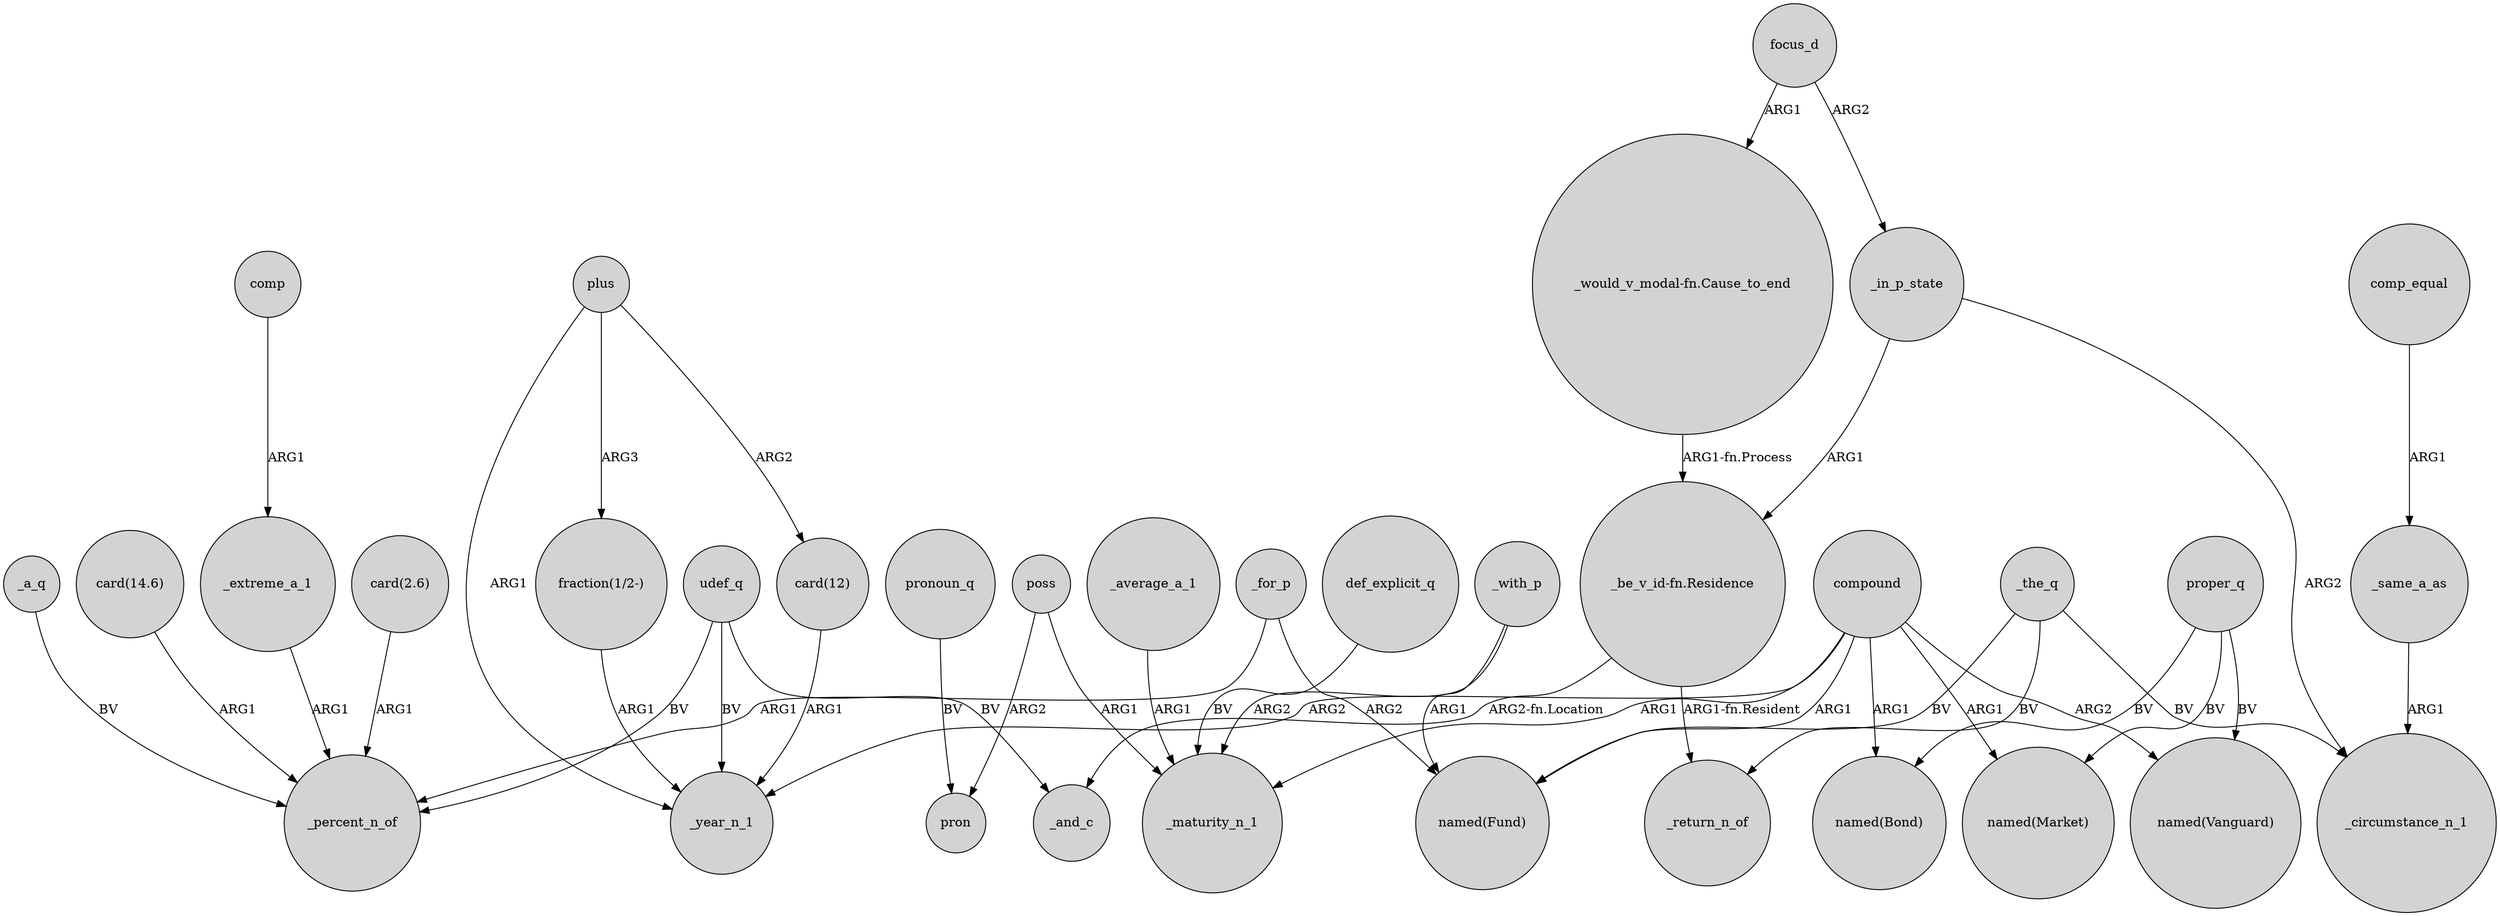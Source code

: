 digraph {
	node [shape=circle style=filled]
	_extreme_a_1 -> _percent_n_of [label=ARG1]
	_with_p -> _maturity_n_1 [label=ARG2]
	focus_d -> _in_p_state [label=ARG2]
	"card(12)" -> _year_n_1 [label=ARG1]
	"fraction(1/2-)" -> _year_n_1 [label=ARG1]
	compound -> "named(Fund)" [label=ARG1]
	_the_q -> "named(Fund)" [label=BV]
	_the_q -> _return_n_of [label=BV]
	plus -> "card(12)" [label=ARG2]
	_with_p -> "named(Fund)" [label=ARG1]
	comp -> _extreme_a_1 [label=ARG1]
	proper_q -> "named(Market)" [label=BV]
	udef_q -> _and_c [label=BV]
	plus -> _year_n_1 [label=ARG1]
	_for_p -> _percent_n_of [label=ARG1]
	pronoun_q -> pron [label=BV]
	def_explicit_q -> _maturity_n_1 [label=BV]
	poss -> pron [label=ARG2]
	compound -> _year_n_1 [label=ARG2]
	proper_q -> "named(Bond)" [label=BV]
	udef_q -> _percent_n_of [label=BV]
	"card(2.6)" -> _percent_n_of [label=ARG1]
	plus -> "fraction(1/2-)" [label=ARG3]
	"_be_v_id-fn.Residence" -> _and_c [label="ARG2-fn.Location"]
	_in_p_state -> _circumstance_n_1 [label=ARG2]
	_for_p -> "named(Fund)" [label=ARG2]
	"_would_v_modal-fn.Cause_to_end" -> "_be_v_id-fn.Residence" [label="ARG1-fn.Process"]
	compound -> "named(Vanguard)" [label=ARG2]
	compound -> "named(Bond)" [label=ARG1]
	_in_p_state -> "_be_v_id-fn.Residence" [label=ARG1]
	compound -> _maturity_n_1 [label=ARG1]
	udef_q -> _year_n_1 [label=BV]
	"_be_v_id-fn.Residence" -> _return_n_of [label="ARG1-fn.Resident"]
	focus_d -> "_would_v_modal-fn.Cause_to_end" [label=ARG1]
	poss -> _maturity_n_1 [label=ARG1]
	_same_a_as -> _circumstance_n_1 [label=ARG1]
	_a_q -> _percent_n_of [label=BV]
	compound -> "named(Market)" [label=ARG1]
	comp_equal -> _same_a_as [label=ARG1]
	"card(14.6)" -> _percent_n_of [label=ARG1]
	proper_q -> "named(Vanguard)" [label=BV]
	_the_q -> _circumstance_n_1 [label=BV]
	_average_a_1 -> _maturity_n_1 [label=ARG1]
}
